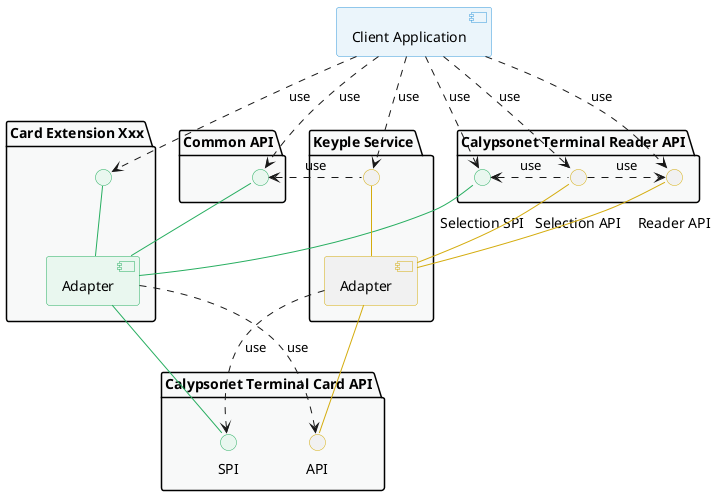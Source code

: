 @startuml

' == THEME ==

'Couleurs issues de : https://htmlcolorcodes.com/fr/tableau-de-couleur/tableau-de-couleur-design-plat/
!define COLOR_YELLOW D4AC0D
!define COLOR_RED E74C3C
!define COLOR_PURPLE 8E44AD
!define COLOR_BLUE 3498DB
!define COLOR_GREEN 27AE60
!define COLOR_GREY 2C3E50

!define C_GREY1 F8F9F9
!define C_GREY2 F2F3F4
!define C_GREY3 E5E7E9
!define C_GREY4 D7DBDD
!define C_GREY5 CACFD2
!define C_GREY6 BDC3C7
!define C_LINK 3498DB
!define C_USE 27AE60

skinparam Shadowing false
skinparam component {
    BorderColor #D4AC0D
    ' Red
    BackgroundColor<<red>> #FDEDEC
    BorderColor<<red>> #E74C3C
    ' Purple
    BackgroundColor<<purple>> #F4ECF7
    BorderColor<<purple>> #8E44AD
    ' blue
    BackgroundColor<<blue>> #EBF5FB
    BorderColor<<blue>> #3498DB
    ' Green
    BackgroundColor<<green>> #E9F7EF
    BorderColor<<green>> #27AE60
    ' Grey
    BackgroundColor<<grey>> #EAECEE
    BorderColor<<grey>> #2C3E50
}
skinparam interface {
    BorderColor #D4AC0D
    ' Red
    BackgroundColor<<red>> #FDEDEC
    BorderColor<<red>> #E74C3C
    ' Purple
    BackgroundColor<<purple>> #F4ECF7
    BorderColor<<purple>> #8E44AD
    ' blue
    BackgroundColor<<blue>> #EBF5FB
    BorderColor<<blue>> #3498DB
    ' Green
    BackgroundColor<<green>> #E9F7EF
    BorderColor<<green>> #27AE60
    ' Grey
    BackgroundColor<<grey>> #EAECEE
    BorderColor<<grey>> #2C3E50
}
hide <<red>> stereotype
hide <<purple>> stereotype
hide <<blue>> stereotype
hide <<green>> stereotype
hide <<grey>> stereotype

' == COMPONENTS ==

[Client Application] as application <<blue>>
package "Common API" as packCommonApi {
    interface " " as commonApi <<green>>
}
package "Card Extension Xxx" as packExtension {
    interface " " as specificCardExtensionApi <<green>>
    [Adapter] as extension <<green>>
}
package "Calypsonet Terminal Reader API" as packReaderApi {
    interface "\nReader API" as readerApi
    interface "\nSelection API" as selectionApi
    interface "\nSelection SPI" as selectionSpi <<green>>
}
package "Keyple Service" as packService {
    interface " " as serviceApi
    [Adapter] as service
}
package "Calypsonet Terminal Card API" as packCardApi {
    interface "SPI" as cardSpi <<green>>
    interface "API" as cardApi
}

' == ASSOCIATIONS ==

extension -up- commonApi #COLOR_GREEN
extension -up- selectionSpi #COLOR_GREEN

extension -up- specificCardExtensionApi #COLOR_GREEN
extension -- cardSpi #COLOR_GREEN

service -up- serviceApi #COLOR_YELLOW
service -up- readerApi #COLOR_YELLOW
service -up- selectionApi #COLOR_YELLOW
service -- cardApi #COLOR_YELLOW

' USE

application ..> commonApi : use
application ..> specificCardExtensionApi : use
application ..> readerApi : use
application ..> selectionApi : use
application ..> selectionSpi : use
application ..> serviceApi : use

service ..> cardSpi : use

serviceApi .left.> commonApi : use

extension ..> cardApi : use

selectionApi .right.> readerApi : "   use   "
selectionApi .left.> selectionSpi : "   use   "

' == STYLE ==

package packExtension #C_GREY1 {
}
package packCommonApi #C_GREY1 {
}
package packReaderApi #C_GREY1 {
}
package packService #C_GREY1 {
}
package packCardApi #C_GREY1 {
}

@enduml